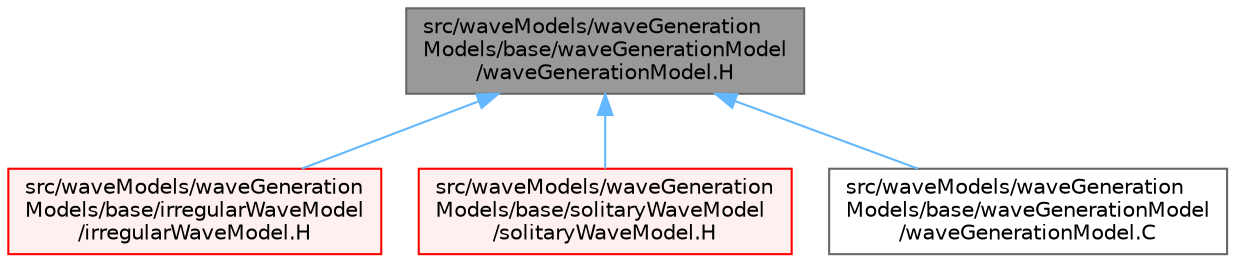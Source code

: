 digraph "src/waveModels/waveGenerationModels/base/waveGenerationModel/waveGenerationModel.H"
{
 // LATEX_PDF_SIZE
  bgcolor="transparent";
  edge [fontname=Helvetica,fontsize=10,labelfontname=Helvetica,labelfontsize=10];
  node [fontname=Helvetica,fontsize=10,shape=box,height=0.2,width=0.4];
  Node1 [id="Node000001",label="src/waveModels/waveGeneration\lModels/base/waveGenerationModel\l/waveGenerationModel.H",height=0.2,width=0.4,color="gray40", fillcolor="grey60", style="filled", fontcolor="black",tooltip=" "];
  Node1 -> Node2 [id="edge1_Node000001_Node000002",dir="back",color="steelblue1",style="solid",tooltip=" "];
  Node2 [id="Node000002",label="src/waveModels/waveGeneration\lModels/base/irregularWaveModel\l/irregularWaveModel.H",height=0.2,width=0.4,color="red", fillcolor="#FFF0F0", style="filled",URL="$irregularWaveModel_8H.html",tooltip=" "];
  Node1 -> Node18 [id="edge2_Node000001_Node000018",dir="back",color="steelblue1",style="solid",tooltip=" "];
  Node18 [id="Node000018",label="src/waveModels/waveGeneration\lModels/base/solitaryWaveModel\l/solitaryWaveModel.H",height=0.2,width=0.4,color="red", fillcolor="#FFF0F0", style="filled",URL="$solitaryWaveModel_8H.html",tooltip=" "];
  Node1 -> Node26 [id="edge3_Node000001_Node000026",dir="back",color="steelblue1",style="solid",tooltip=" "];
  Node26 [id="Node000026",label="src/waveModels/waveGeneration\lModels/base/waveGenerationModel\l/waveGenerationModel.C",height=0.2,width=0.4,color="grey40", fillcolor="white", style="filled",URL="$waveGenerationModel_8C.html",tooltip=" "];
}
